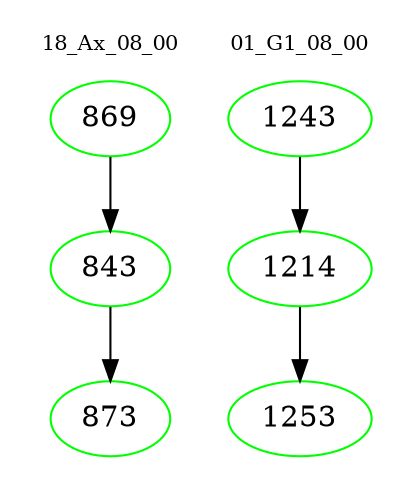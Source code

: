 digraph{
subgraph cluster_0 {
color = white
label = "18_Ax_08_00";
fontsize=10;
T0_869 [label="869", color="green"]
T0_869 -> T0_843 [color="black"]
T0_843 [label="843", color="green"]
T0_843 -> T0_873 [color="black"]
T0_873 [label="873", color="green"]
}
subgraph cluster_1 {
color = white
label = "01_G1_08_00";
fontsize=10;
T1_1243 [label="1243", color="green"]
T1_1243 -> T1_1214 [color="black"]
T1_1214 [label="1214", color="green"]
T1_1214 -> T1_1253 [color="black"]
T1_1253 [label="1253", color="green"]
}
}
